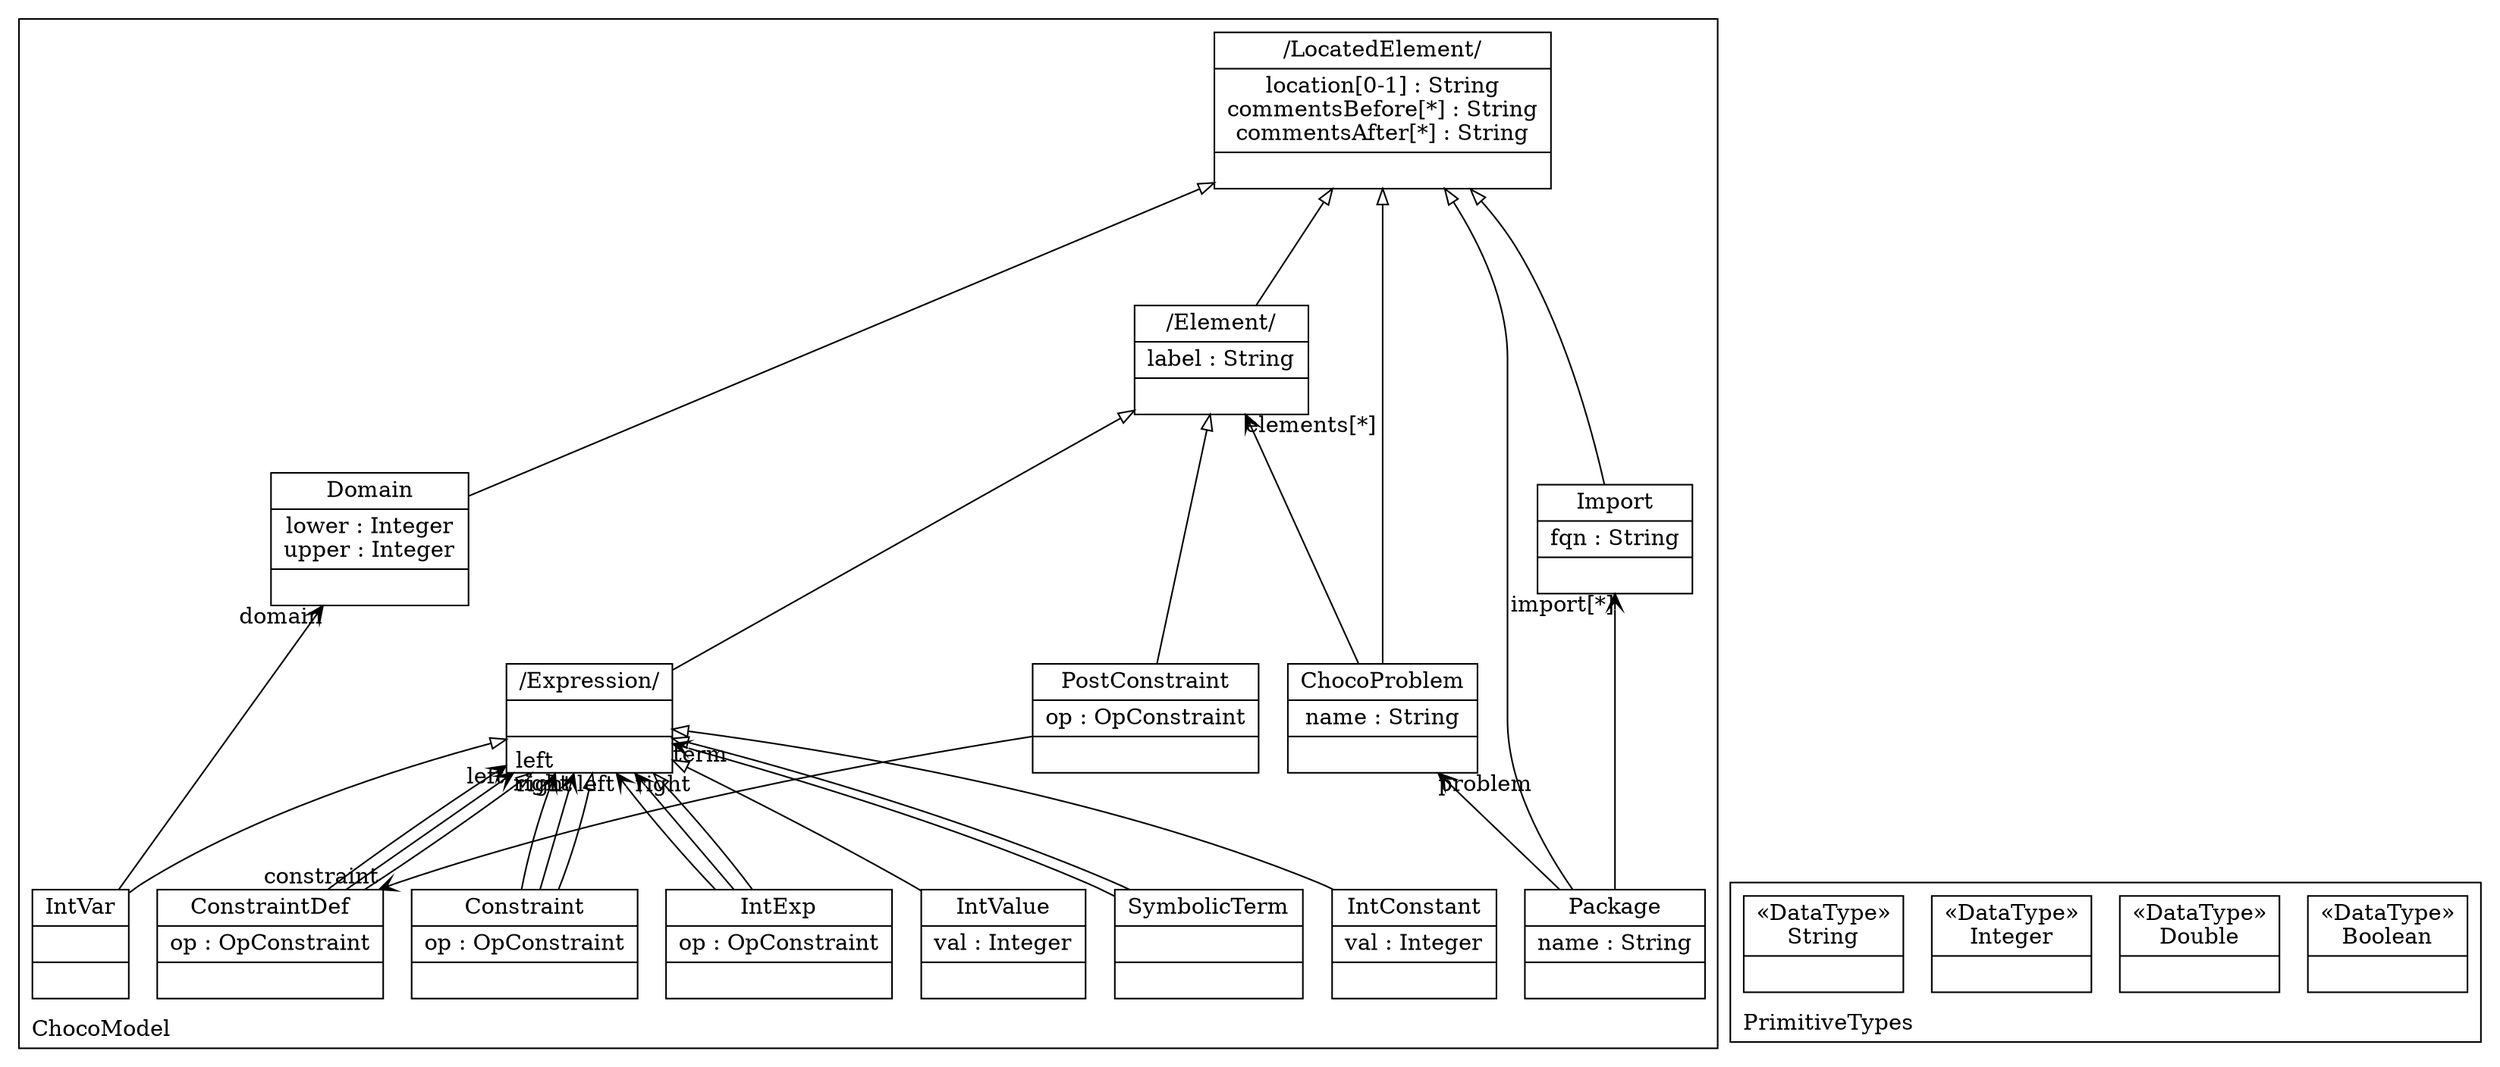 digraph "KM3 Model in DOT" {
graph[rankdir=BT,labeljust=l,labelloc=t,nodeSep=0.75,compound=true];
 subgraph "cluster_ChocoModel"{
labelloc=t
color=black
label=ChocoModel
 node[shape=record];
LocatedElement[label="{/LocatedElement/|location[0-1] : String\ncommentsBefore[*] : String\ncommentsAfter[*] : String| }"]
;
 node[shape=record];
Package[label="{Package|name : String| }"]
 Package->Import[arrowhead=vee,arrowtail=diamond,headlabel="import[*]",group=Import,minlen=2,constraint=true,]
 Package->ChocoProblem[arrowhead=vee,arrowtail=diamond,headlabel="problem",group=ChocoProblem,minlen=2,constraint=true,]
 Package->LocatedElement[arrowhead=onormal,group=LocatedElement,minlen=2,constraint=true,]
;
 node[shape=record];
Import[label="{Import|fqn : String| }"]
 Import->LocatedElement[arrowhead=onormal,group=LocatedElement,minlen=2,constraint=true,]
;
 node[shape=record];
ChocoProblem[label="{ChocoProblem|name : String| }"]
 ChocoProblem->Element[arrowhead=vee,arrowtail=diamond,headlabel="elements[*]",group=Element,minlen=2,constraint=true,]
 ChocoProblem->LocatedElement[arrowhead=onormal,group=LocatedElement,minlen=2,constraint=true,]
;
 node[shape=record];
Element[label="{/Element/|label : String| }"]
 Element->LocatedElement[arrowhead=onormal,group=LocatedElement,minlen=2,constraint=true,]
;
 node[shape=record];
Expression[label="{/Expression/| | }"]
 Expression->Element[arrowhead=onormal,group=Element,minlen=2,constraint=true,]
;
 node[shape=record];
ConstraintDef[label="{ConstraintDef|op : OpConstraint| }"]
 ConstraintDef->Expression[arrowhead=vee,arrowtail=diamond,headlabel="left",group=Expression,minlen=2,constraint=true,]
 ConstraintDef->Expression[arrowhead=vee,arrowtail=diamond,headlabel="right",group=Expression,minlen=2,constraint=true,]
 ConstraintDef->Expression[arrowhead=onormal,group=Expression,minlen=2,constraint=true,]
;
 node[shape=record];
IntVar[label="{IntVar| | }"]
 IntVar->Domain[arrowhead=vee,arrowtail=diamond,headlabel="domain",group=Domain,minlen=2,constraint=true,]
 IntVar->Expression[arrowhead=onormal,group=Expression,minlen=2,constraint=true,]
;
 node[shape=record];
Domain[label="{Domain|lower : Integer\nupper : Integer| }"]
 Domain->LocatedElement[arrowhead=onormal,group=LocatedElement,minlen=2,constraint=true,]
;
 node[shape=record];
IntConstant[label="{IntConstant|val : Integer| }"]
 IntConstant->Expression[arrowhead=onormal,group=Expression,minlen=2,constraint=true,]
;
 node[shape=record];
SymbolicTerm[label="{SymbolicTerm| | }"]
 SymbolicTerm->Expression[arrowhead=vee,arrowtail=none,headlabel="term",group=Expression,minlen=2,constraint=false,]
 SymbolicTerm->Expression[arrowhead=onormal,group=Expression,minlen=2,constraint=true,]
;
 node[shape=record];
IntValue[label="{IntValue|val : Integer| }"]
 IntValue->Expression[arrowhead=onormal,group=Expression,minlen=2,constraint=true,]
;
 node[shape=record];
IntExp[label="{IntExp|op : OpConstraint| }"]
 IntExp->Expression[arrowhead=vee,arrowtail=diamond,headlabel="left",group=Expression,minlen=2,constraint=true,]
 IntExp->Expression[arrowhead=vee,arrowtail=diamond,headlabel="right",group=Expression,minlen=2,constraint=true,]
 IntExp->Expression[arrowhead=onormal,group=Expression,minlen=2,constraint=true,]
;
 node[shape=record];
Constraint[label="{Constraint|op : OpConstraint| }"]
 Constraint->Expression[arrowhead=vee,arrowtail=diamond,headlabel="left",group=Expression,minlen=2,constraint=true,]
 Constraint->Expression[arrowhead=vee,arrowtail=diamond,headlabel="right",group=Expression,minlen=2,constraint=true,]
 Constraint->Expression[arrowhead=onormal,group=Expression,minlen=2,constraint=true,]
;
 node[shape=record];
PostConstraint[label="{PostConstraint|op : OpConstraint| }"]
 PostConstraint->ConstraintDef[arrowhead=vee,arrowtail=none,headlabel="constraint",group=ConstraintDef,minlen=2,constraint=false,]
 PostConstraint->Element[arrowhead=onormal,group=Element,minlen=2,constraint=true,]
;

} subgraph "cluster_PrimitiveTypes"{
labelloc=t
color=black
label=PrimitiveTypes
 node[shape=record];
Boolean[label="{&#171;DataType&#187;\nBoolean|}"]
;
 node[shape=record];
Double[label="{&#171;DataType&#187;\nDouble|}"]
;
 node[shape=record];
Integer[label="{&#171;DataType&#187;\nInteger|}"]
;
 node[shape=record];
String[label="{&#171;DataType&#187;\nString|}"]
;

}
}